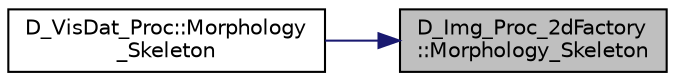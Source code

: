 digraph "D_Img_Proc_2dFactory::Morphology_Skeleton"
{
 // LATEX_PDF_SIZE
  edge [fontname="Helvetica",fontsize="10",labelfontname="Helvetica",labelfontsize="10"];
  node [fontname="Helvetica",fontsize="10",shape=record];
  rankdir="RL";
  Node1 [label="D_Img_Proc_2dFactory\l::Morphology_Skeleton",height=0.2,width=0.4,color="black", fillcolor="grey75", style="filled", fontcolor="black",tooltip=" "];
  Node1 -> Node2 [dir="back",color="midnightblue",fontsize="10",style="solid"];
  Node2 [label="D_VisDat_Proc::Morphology\l_Skeleton",height=0.2,width=0.4,color="black", fillcolor="white", style="filled",URL="$class_d___vis_dat___proc.html#aba504cec190d1059808b1c8160e67519",tooltip=" "];
}

